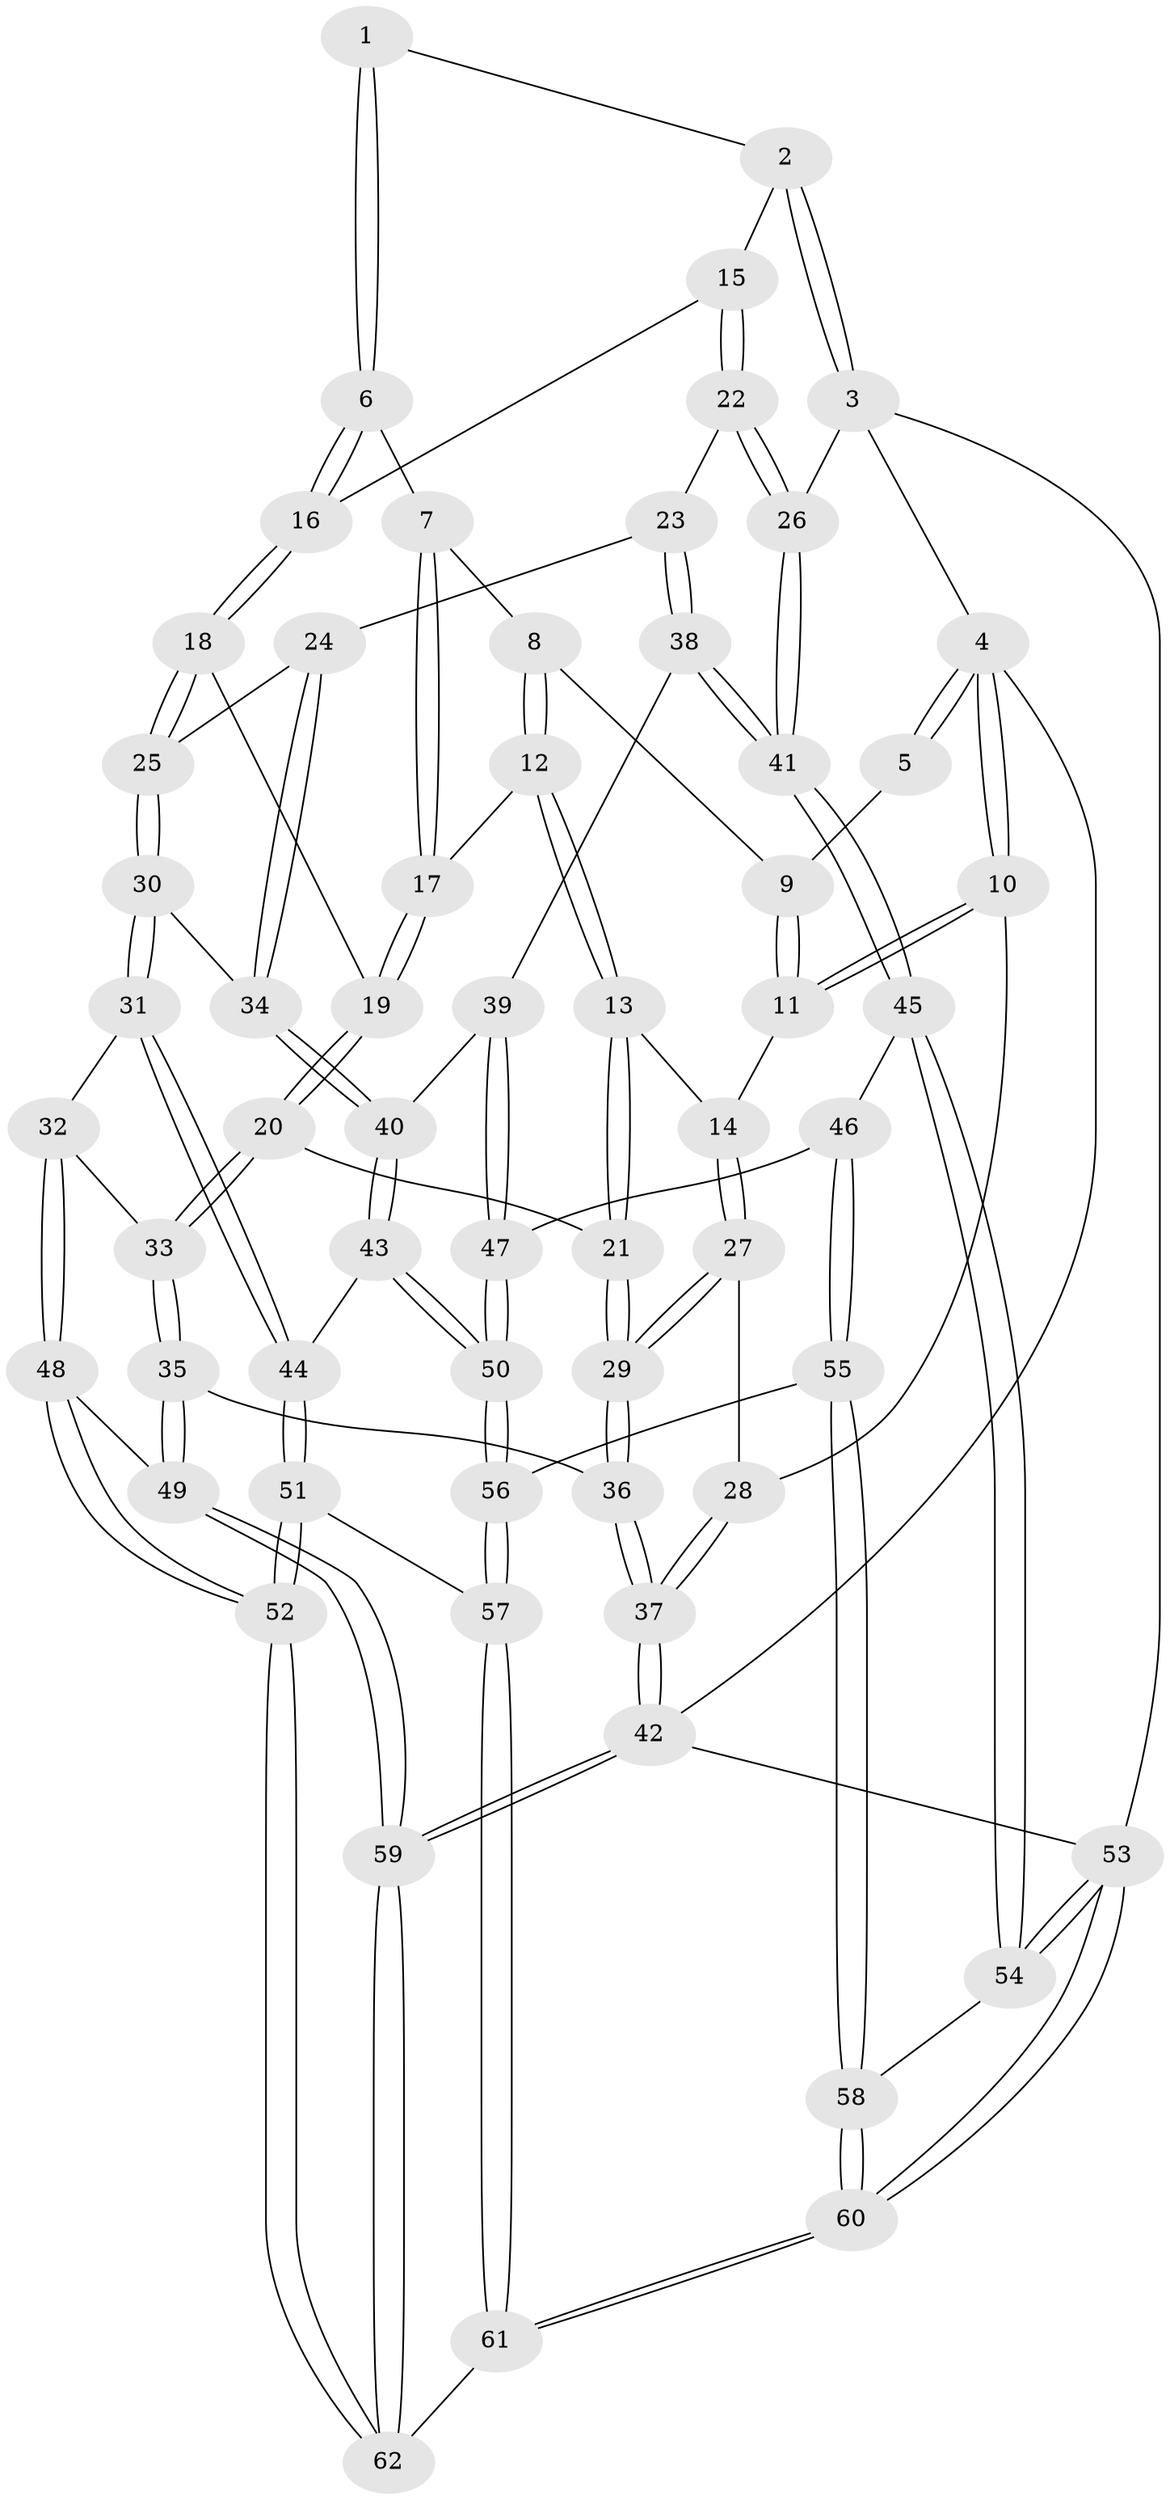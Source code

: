 // coarse degree distribution, {3: 0.10810810810810811, 4: 0.2972972972972973, 5: 0.32432432432432434, 7: 0.10810810810810811, 6: 0.16216216216216217}
// Generated by graph-tools (version 1.1) at 2025/04/03/04/25 22:04:40]
// undirected, 62 vertices, 152 edges
graph export_dot {
graph [start="1"]
  node [color=gray90,style=filled];
  1 [pos="+0.6099834232686676+0"];
  2 [pos="+0.8914893184999191+0"];
  3 [pos="+1+0"];
  4 [pos="+0+0"];
  5 [pos="+0.4646732827887689+0"];
  6 [pos="+0.5252833392792896+0.1353877236434895"];
  7 [pos="+0.5190181961690304+0.14069443506683915"];
  8 [pos="+0.42469744634922235+0.12006617584657701"];
  9 [pos="+0.34396251632805086+0.08171395579494413"];
  10 [pos="+0+0"];
  11 [pos="+0.2545682067987121+0.13016665676352443"];
  12 [pos="+0.32363242484054905+0.2824386624388286"];
  13 [pos="+0.29509948927965657+0.2895312535826572"];
  14 [pos="+0.269379774435767+0.2695100358073595"];
  15 [pos="+0.7961535708585677+0.2295534383035914"];
  16 [pos="+0.7471203039594603+0.2434585492374585"];
  17 [pos="+0.4765990611149032+0.2609152241959155"];
  18 [pos="+0.582576900138341+0.3861318020606079"];
  19 [pos="+0.5734488531626062+0.38526216220427384"];
  20 [pos="+0.47152690323177543+0.4617083865786376"];
  21 [pos="+0.3074866245560241+0.35654650270250193"];
  22 [pos="+0.7984968248866272+0.2323121563226789"];
  23 [pos="+0.8242007584776379+0.4800129446149944"];
  24 [pos="+0.7598736656222497+0.47696841215607955"];
  25 [pos="+0.5976404737481372+0.40666445284635616"];
  26 [pos="+1+0.391335327832905"];
  27 [pos="+0.05730451271234247+0.3252182337103174"];
  28 [pos="+0+0.2927467323818539"];
  29 [pos="+0.2302452409033669+0.5657759957301874"];
  30 [pos="+0.6233492275377926+0.5278141951016079"];
  31 [pos="+0.5458569402898962+0.6036023101650938"];
  32 [pos="+0.5189852899952269+0.5921657442900703"];
  33 [pos="+0.45233013077008427+0.5217253745406424"];
  34 [pos="+0.6632583508296427+0.5554815244449357"];
  35 [pos="+0.23707451346099315+0.6444286627035631"];
  36 [pos="+0.23382901747366197+0.6415277669053302"];
  37 [pos="+0+0.6251490870163174"];
  38 [pos="+0.8294739939133876+0.48611279207271585"];
  39 [pos="+0.8091003670920004+0.5696519120953971"];
  40 [pos="+0.6877414208461714+0.6058046612091026"];
  41 [pos="+1+0.49498465931234203"];
  42 [pos="+0+1"];
  43 [pos="+0.6755856314022876+0.6404784995845028"];
  44 [pos="+0.5998847336401399+0.6976012220650158"];
  45 [pos="+1+0.5561020735603227"];
  46 [pos="+1+0.6187493113377763"];
  47 [pos="+0.832320262440558+0.6415636370809482"];
  48 [pos="+0.35734189879431244+0.7953615894949684"];
  49 [pos="+0.297123040036739+0.7846171160114703"];
  50 [pos="+0.8105939093740196+0.7250588714723241"];
  51 [pos="+0.579111710837328+0.797496851865655"];
  52 [pos="+0.4811582950989859+0.8375818188224071"];
  53 [pos="+1+1"];
  54 [pos="+1+0.8531876458524627"];
  55 [pos="+0.8596802130971108+0.809189101757343"];
  56 [pos="+0.82012915482155+0.7998135791760035"];
  57 [pos="+0.729680631303231+0.8524460601123358"];
  58 [pos="+0.9148768640754524+0.8576937413946139"];
  59 [pos="+0+1"];
  60 [pos="+0.9437800571225967+1"];
  61 [pos="+0.7339138352175663+1"];
  62 [pos="+0.5444742825220795+1"];
  1 -- 2;
  1 -- 6;
  1 -- 6;
  2 -- 3;
  2 -- 3;
  2 -- 15;
  3 -- 4;
  3 -- 26;
  3 -- 53;
  4 -- 5;
  4 -- 5;
  4 -- 10;
  4 -- 10;
  4 -- 42;
  5 -- 9;
  6 -- 7;
  6 -- 16;
  6 -- 16;
  7 -- 8;
  7 -- 17;
  7 -- 17;
  8 -- 9;
  8 -- 12;
  8 -- 12;
  9 -- 11;
  9 -- 11;
  10 -- 11;
  10 -- 11;
  10 -- 28;
  11 -- 14;
  12 -- 13;
  12 -- 13;
  12 -- 17;
  13 -- 14;
  13 -- 21;
  13 -- 21;
  14 -- 27;
  14 -- 27;
  15 -- 16;
  15 -- 22;
  15 -- 22;
  16 -- 18;
  16 -- 18;
  17 -- 19;
  17 -- 19;
  18 -- 19;
  18 -- 25;
  18 -- 25;
  19 -- 20;
  19 -- 20;
  20 -- 21;
  20 -- 33;
  20 -- 33;
  21 -- 29;
  21 -- 29;
  22 -- 23;
  22 -- 26;
  22 -- 26;
  23 -- 24;
  23 -- 38;
  23 -- 38;
  24 -- 25;
  24 -- 34;
  24 -- 34;
  25 -- 30;
  25 -- 30;
  26 -- 41;
  26 -- 41;
  27 -- 28;
  27 -- 29;
  27 -- 29;
  28 -- 37;
  28 -- 37;
  29 -- 36;
  29 -- 36;
  30 -- 31;
  30 -- 31;
  30 -- 34;
  31 -- 32;
  31 -- 44;
  31 -- 44;
  32 -- 33;
  32 -- 48;
  32 -- 48;
  33 -- 35;
  33 -- 35;
  34 -- 40;
  34 -- 40;
  35 -- 36;
  35 -- 49;
  35 -- 49;
  36 -- 37;
  36 -- 37;
  37 -- 42;
  37 -- 42;
  38 -- 39;
  38 -- 41;
  38 -- 41;
  39 -- 40;
  39 -- 47;
  39 -- 47;
  40 -- 43;
  40 -- 43;
  41 -- 45;
  41 -- 45;
  42 -- 59;
  42 -- 59;
  42 -- 53;
  43 -- 44;
  43 -- 50;
  43 -- 50;
  44 -- 51;
  44 -- 51;
  45 -- 46;
  45 -- 54;
  45 -- 54;
  46 -- 47;
  46 -- 55;
  46 -- 55;
  47 -- 50;
  47 -- 50;
  48 -- 49;
  48 -- 52;
  48 -- 52;
  49 -- 59;
  49 -- 59;
  50 -- 56;
  50 -- 56;
  51 -- 52;
  51 -- 52;
  51 -- 57;
  52 -- 62;
  52 -- 62;
  53 -- 54;
  53 -- 54;
  53 -- 60;
  53 -- 60;
  54 -- 58;
  55 -- 56;
  55 -- 58;
  55 -- 58;
  56 -- 57;
  56 -- 57;
  57 -- 61;
  57 -- 61;
  58 -- 60;
  58 -- 60;
  59 -- 62;
  59 -- 62;
  60 -- 61;
  60 -- 61;
  61 -- 62;
}
